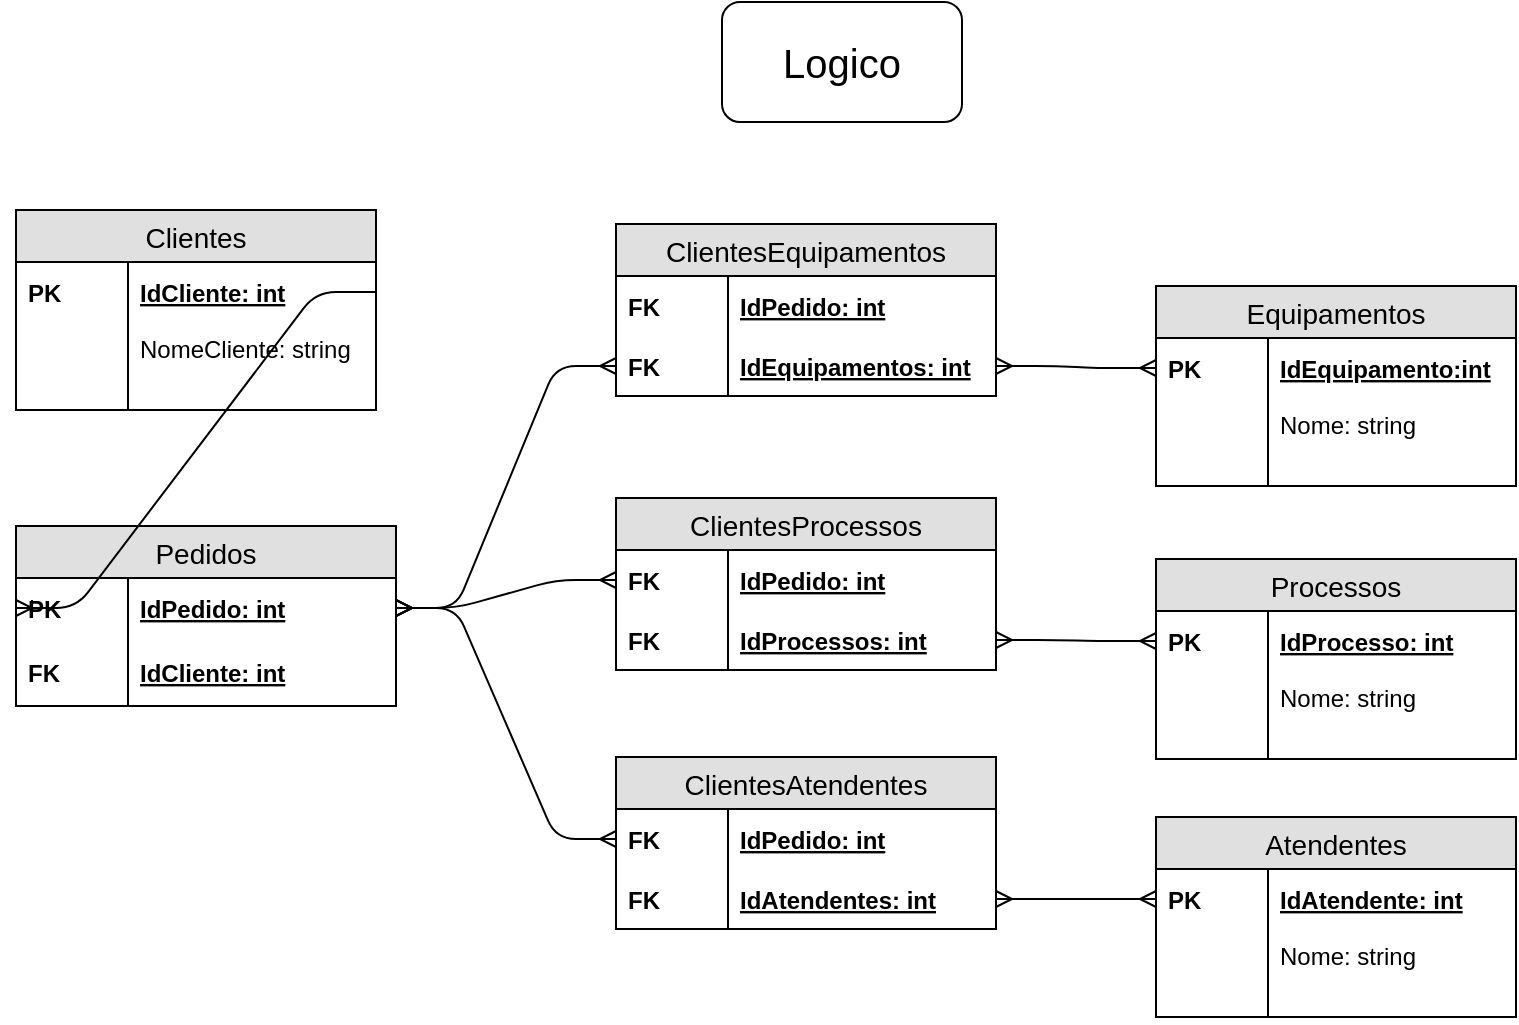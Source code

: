 <mxfile version="11.0.7" type="device"><diagram id="xLf8bdG5OnyXdSnXMoun" name="Logico"><mxGraphModel dx="1812" dy="498" grid="1" gridSize="10" guides="1" tooltips="1" connect="1" arrows="1" fold="1" page="1" pageScale="1" pageWidth="827" pageHeight="1169" math="0" shadow="0"><root><mxCell id="0"/><mxCell id="1" parent="0"/><mxCell id="NgsUrMknynzo6Scs4g7B-1" value="&lt;font style=&quot;font-size: 20px&quot;&gt;Logico&lt;/font&gt;" style="rounded=1;whiteSpace=wrap;html=1;" vertex="1" parent="1"><mxGeometry x="353" width="120" height="60" as="geometry"/></mxCell><mxCell id="NgsUrMknynzo6Scs4g7B-3" value="Clientes" style="swimlane;fontStyle=0;childLayout=stackLayout;horizontal=1;startSize=26;fillColor=#e0e0e0;horizontalStack=0;resizeParent=1;resizeParentMax=0;resizeLast=0;collapsible=1;marginBottom=0;swimlaneFillColor=#ffffff;align=center;fontSize=14;" vertex="1" parent="1"><mxGeometry y="104" width="180" height="100" as="geometry"/></mxCell><mxCell id="NgsUrMknynzo6Scs4g7B-4" value="IdCliente: int" style="shape=partialRectangle;top=0;left=0;right=0;bottom=0;align=left;verticalAlign=middle;fillColor=none;spacingLeft=60;spacingRight=4;overflow=hidden;rotatable=0;points=[[0,0.5],[1,0.5]];portConstraint=eastwest;dropTarget=0;fontStyle=5;fontSize=12;" vertex="1" parent="NgsUrMknynzo6Scs4g7B-3"><mxGeometry y="26" width="180" height="30" as="geometry"/></mxCell><mxCell id="NgsUrMknynzo6Scs4g7B-5" value="PK" style="shape=partialRectangle;fontStyle=1;top=0;left=0;bottom=0;fillColor=none;align=left;verticalAlign=middle;spacingLeft=4;spacingRight=4;overflow=hidden;rotatable=0;points=[];portConstraint=eastwest;part=1;fontSize=12;" vertex="1" connectable="0" parent="NgsUrMknynzo6Scs4g7B-4"><mxGeometry width="56" height="30" as="geometry"/></mxCell><mxCell id="NgsUrMknynzo6Scs4g7B-8" value="NomeCliente: string" style="shape=partialRectangle;top=0;left=0;right=0;bottom=0;align=left;verticalAlign=top;fillColor=none;spacingLeft=60;spacingRight=4;overflow=hidden;rotatable=0;points=[[0,0.5],[1,0.5]];portConstraint=eastwest;dropTarget=0;fontSize=12;" vertex="1" parent="NgsUrMknynzo6Scs4g7B-3"><mxGeometry y="56" width="180" height="44" as="geometry"/></mxCell><mxCell id="NgsUrMknynzo6Scs4g7B-9" value="" style="shape=partialRectangle;top=0;left=0;bottom=0;fillColor=none;align=left;verticalAlign=top;spacingLeft=4;spacingRight=4;overflow=hidden;rotatable=0;points=[];portConstraint=eastwest;part=1;fontSize=12;" vertex="1" connectable="0" parent="NgsUrMknynzo6Scs4g7B-8"><mxGeometry width="56" height="44" as="geometry"/></mxCell><mxCell id="NgsUrMknynzo6Scs4g7B-54" value="Equipamentos" style="swimlane;fontStyle=0;childLayout=stackLayout;horizontal=1;startSize=26;fillColor=#e0e0e0;horizontalStack=0;resizeParent=1;resizeParentMax=0;resizeLast=0;collapsible=1;marginBottom=0;swimlaneFillColor=#ffffff;align=center;fontSize=14;" vertex="1" parent="1"><mxGeometry x="570" y="142" width="180" height="100" as="geometry"><mxRectangle x="250" y="120" width="80" height="26" as="alternateBounds"/></mxGeometry></mxCell><mxCell id="NgsUrMknynzo6Scs4g7B-55" value="IdEquipamento:int" style="shape=partialRectangle;top=0;left=0;right=0;bottom=0;align=left;verticalAlign=middle;fillColor=none;spacingLeft=60;spacingRight=4;overflow=hidden;rotatable=0;points=[[0,0.5],[1,0.5]];portConstraint=eastwest;dropTarget=0;fontStyle=5;fontSize=12;" vertex="1" parent="NgsUrMknynzo6Scs4g7B-54"><mxGeometry y="26" width="180" height="30" as="geometry"/></mxCell><mxCell id="NgsUrMknynzo6Scs4g7B-56" value="PK" style="shape=partialRectangle;fontStyle=1;top=0;left=0;bottom=0;fillColor=none;align=left;verticalAlign=middle;spacingLeft=4;spacingRight=4;overflow=hidden;rotatable=0;points=[];portConstraint=eastwest;part=1;fontSize=12;" vertex="1" connectable="0" parent="NgsUrMknynzo6Scs4g7B-55"><mxGeometry width="56" height="30" as="geometry"/></mxCell><mxCell id="NgsUrMknynzo6Scs4g7B-57" value="Nome: string" style="shape=partialRectangle;top=0;left=0;right=0;bottom=0;align=left;verticalAlign=top;fillColor=none;spacingLeft=60;spacingRight=4;overflow=hidden;rotatable=0;points=[[0,0.5],[1,0.5]];portConstraint=eastwest;dropTarget=0;fontSize=12;" vertex="1" parent="NgsUrMknynzo6Scs4g7B-54"><mxGeometry y="56" width="180" height="44" as="geometry"/></mxCell><mxCell id="NgsUrMknynzo6Scs4g7B-58" value="" style="shape=partialRectangle;top=0;left=0;bottom=0;fillColor=none;align=left;verticalAlign=top;spacingLeft=4;spacingRight=4;overflow=hidden;rotatable=0;points=[];portConstraint=eastwest;part=1;fontSize=12;" vertex="1" connectable="0" parent="NgsUrMknynzo6Scs4g7B-57"><mxGeometry width="56" height="44" as="geometry"/></mxCell><mxCell id="NgsUrMknynzo6Scs4g7B-61" value="Atendentes" style="swimlane;fontStyle=0;childLayout=stackLayout;horizontal=1;startSize=26;fillColor=#e0e0e0;horizontalStack=0;resizeParent=1;resizeParentMax=0;resizeLast=0;collapsible=1;marginBottom=0;swimlaneFillColor=#ffffff;align=center;fontSize=14;" vertex="1" parent="1"><mxGeometry x="570" y="407.5" width="180" height="100" as="geometry"><mxRectangle x="250" y="120" width="80" height="26" as="alternateBounds"/></mxGeometry></mxCell><mxCell id="NgsUrMknynzo6Scs4g7B-62" value="IdAtendente: int" style="shape=partialRectangle;top=0;left=0;right=0;bottom=0;align=left;verticalAlign=middle;fillColor=none;spacingLeft=60;spacingRight=4;overflow=hidden;rotatable=0;points=[[0,0.5],[1,0.5]];portConstraint=eastwest;dropTarget=0;fontStyle=5;fontSize=12;" vertex="1" parent="NgsUrMknynzo6Scs4g7B-61"><mxGeometry y="26" width="180" height="30" as="geometry"/></mxCell><mxCell id="NgsUrMknynzo6Scs4g7B-63" value="PK" style="shape=partialRectangle;fontStyle=1;top=0;left=0;bottom=0;fillColor=none;align=left;verticalAlign=middle;spacingLeft=4;spacingRight=4;overflow=hidden;rotatable=0;points=[];portConstraint=eastwest;part=1;fontSize=12;" vertex="1" connectable="0" parent="NgsUrMknynzo6Scs4g7B-62"><mxGeometry width="56" height="30" as="geometry"/></mxCell><mxCell id="NgsUrMknynzo6Scs4g7B-64" value="Nome: string" style="shape=partialRectangle;top=0;left=0;right=0;bottom=0;align=left;verticalAlign=top;fillColor=none;spacingLeft=60;spacingRight=4;overflow=hidden;rotatable=0;points=[[0,0.5],[1,0.5]];portConstraint=eastwest;dropTarget=0;fontSize=12;" vertex="1" parent="NgsUrMknynzo6Scs4g7B-61"><mxGeometry y="56" width="180" height="44" as="geometry"/></mxCell><mxCell id="NgsUrMknynzo6Scs4g7B-65" value="" style="shape=partialRectangle;top=0;left=0;bottom=0;fillColor=none;align=left;verticalAlign=top;spacingLeft=4;spacingRight=4;overflow=hidden;rotatable=0;points=[];portConstraint=eastwest;part=1;fontSize=12;" vertex="1" connectable="0" parent="NgsUrMknynzo6Scs4g7B-64"><mxGeometry width="56" height="44" as="geometry"/></mxCell><mxCell id="NgsUrMknynzo6Scs4g7B-66" value="Processos" style="swimlane;fontStyle=0;childLayout=stackLayout;horizontal=1;startSize=26;fillColor=#e0e0e0;horizontalStack=0;resizeParent=1;resizeParentMax=0;resizeLast=0;collapsible=1;marginBottom=0;swimlaneFillColor=#ffffff;align=center;fontSize=14;" vertex="1" parent="1"><mxGeometry x="570" y="278.5" width="180" height="100" as="geometry"><mxRectangle x="250" y="120" width="80" height="26" as="alternateBounds"/></mxGeometry></mxCell><mxCell id="NgsUrMknynzo6Scs4g7B-67" value="IdProcesso: int" style="shape=partialRectangle;top=0;left=0;right=0;bottom=0;align=left;verticalAlign=middle;fillColor=none;spacingLeft=60;spacingRight=4;overflow=hidden;rotatable=0;points=[[0,0.5],[1,0.5]];portConstraint=eastwest;dropTarget=0;fontStyle=5;fontSize=12;" vertex="1" parent="NgsUrMknynzo6Scs4g7B-66"><mxGeometry y="26" width="180" height="30" as="geometry"/></mxCell><mxCell id="NgsUrMknynzo6Scs4g7B-68" value="PK" style="shape=partialRectangle;fontStyle=1;top=0;left=0;bottom=0;fillColor=none;align=left;verticalAlign=middle;spacingLeft=4;spacingRight=4;overflow=hidden;rotatable=0;points=[];portConstraint=eastwest;part=1;fontSize=12;" vertex="1" connectable="0" parent="NgsUrMknynzo6Scs4g7B-67"><mxGeometry width="56" height="30" as="geometry"/></mxCell><mxCell id="NgsUrMknynzo6Scs4g7B-69" value="Nome: string" style="shape=partialRectangle;top=0;left=0;right=0;bottom=0;align=left;verticalAlign=top;fillColor=none;spacingLeft=60;spacingRight=4;overflow=hidden;rotatable=0;points=[[0,0.5],[1,0.5]];portConstraint=eastwest;dropTarget=0;fontSize=12;" vertex="1" parent="NgsUrMknynzo6Scs4g7B-66"><mxGeometry y="56" width="180" height="44" as="geometry"/></mxCell><mxCell id="NgsUrMknynzo6Scs4g7B-70" value="" style="shape=partialRectangle;top=0;left=0;bottom=0;fillColor=none;align=left;verticalAlign=top;spacingLeft=4;spacingRight=4;overflow=hidden;rotatable=0;points=[];portConstraint=eastwest;part=1;fontSize=12;" vertex="1" connectable="0" parent="NgsUrMknynzo6Scs4g7B-69"><mxGeometry width="56" height="44" as="geometry"/></mxCell><mxCell id="NgsUrMknynzo6Scs4g7B-76" value="ClientesEquipamentos" style="swimlane;fontStyle=0;childLayout=stackLayout;horizontal=1;startSize=26;fillColor=#e0e0e0;horizontalStack=0;resizeParent=1;resizeParentMax=0;resizeLast=0;collapsible=1;marginBottom=0;swimlaneFillColor=#ffffff;align=center;fontSize=14;" vertex="1" parent="1"><mxGeometry x="300" y="111" width="190" height="86" as="geometry"/></mxCell><mxCell id="NgsUrMknynzo6Scs4g7B-77" value="IdPedido: int" style="shape=partialRectangle;top=0;left=0;right=0;bottom=0;align=left;verticalAlign=middle;fillColor=none;spacingLeft=60;spacingRight=4;overflow=hidden;rotatable=0;points=[[0,0.5],[1,0.5]];portConstraint=eastwest;dropTarget=0;fontStyle=5;fontSize=12;" vertex="1" parent="NgsUrMknynzo6Scs4g7B-76"><mxGeometry y="26" width="190" height="30" as="geometry"/></mxCell><mxCell id="NgsUrMknynzo6Scs4g7B-78" value="FK" style="shape=partialRectangle;fontStyle=1;top=0;left=0;bottom=0;fillColor=none;align=left;verticalAlign=middle;spacingLeft=4;spacingRight=4;overflow=hidden;rotatable=0;points=[];portConstraint=eastwest;part=1;fontSize=12;" vertex="1" connectable="0" parent="NgsUrMknynzo6Scs4g7B-77"><mxGeometry width="56" height="30" as="geometry"/></mxCell><mxCell id="NgsUrMknynzo6Scs4g7B-79" value="IdEquipamentos: int" style="shape=partialRectangle;top=0;left=0;right=0;bottom=1;align=left;verticalAlign=middle;fillColor=none;spacingLeft=60;spacingRight=4;overflow=hidden;rotatable=0;points=[[0,0.5],[1,0.5]];portConstraint=eastwest;dropTarget=0;fontStyle=5;fontSize=12;" vertex="1" parent="NgsUrMknynzo6Scs4g7B-76"><mxGeometry y="56" width="190" height="30" as="geometry"/></mxCell><mxCell id="NgsUrMknynzo6Scs4g7B-80" value="FK" style="shape=partialRectangle;fontStyle=1;top=0;left=0;bottom=0;fillColor=none;align=left;verticalAlign=middle;spacingLeft=4;spacingRight=4;overflow=hidden;rotatable=0;points=[];portConstraint=eastwest;part=1;fontSize=12;" vertex="1" connectable="0" parent="NgsUrMknynzo6Scs4g7B-79"><mxGeometry width="56" height="30" as="geometry"/></mxCell><mxCell id="NgsUrMknynzo6Scs4g7B-83" value="ClientesAtendentes" style="swimlane;fontStyle=0;childLayout=stackLayout;horizontal=1;startSize=26;fillColor=#e0e0e0;horizontalStack=0;resizeParent=1;resizeParentMax=0;resizeLast=0;collapsible=1;marginBottom=0;swimlaneFillColor=#ffffff;align=center;fontSize=14;" vertex="1" parent="1"><mxGeometry x="300" y="377.5" width="190" height="86" as="geometry"/></mxCell><mxCell id="NgsUrMknynzo6Scs4g7B-84" value="IdPedido: int" style="shape=partialRectangle;top=0;left=0;right=0;bottom=0;align=left;verticalAlign=middle;fillColor=none;spacingLeft=60;spacingRight=4;overflow=hidden;rotatable=0;points=[[0,0.5],[1,0.5]];portConstraint=eastwest;dropTarget=0;fontStyle=5;fontSize=12;" vertex="1" parent="NgsUrMknynzo6Scs4g7B-83"><mxGeometry y="26" width="190" height="30" as="geometry"/></mxCell><mxCell id="NgsUrMknynzo6Scs4g7B-85" value="FK" style="shape=partialRectangle;fontStyle=1;top=0;left=0;bottom=0;fillColor=none;align=left;verticalAlign=middle;spacingLeft=4;spacingRight=4;overflow=hidden;rotatable=0;points=[];portConstraint=eastwest;part=1;fontSize=12;" vertex="1" connectable="0" parent="NgsUrMknynzo6Scs4g7B-84"><mxGeometry width="56" height="30" as="geometry"/></mxCell><mxCell id="NgsUrMknynzo6Scs4g7B-86" value="IdAtendentes: int" style="shape=partialRectangle;top=0;left=0;right=0;bottom=1;align=left;verticalAlign=middle;fillColor=none;spacingLeft=60;spacingRight=4;overflow=hidden;rotatable=0;points=[[0,0.5],[1,0.5]];portConstraint=eastwest;dropTarget=0;fontStyle=5;fontSize=12;" vertex="1" parent="NgsUrMknynzo6Scs4g7B-83"><mxGeometry y="56" width="190" height="30" as="geometry"/></mxCell><mxCell id="NgsUrMknynzo6Scs4g7B-87" value="FK" style="shape=partialRectangle;fontStyle=1;top=0;left=0;bottom=0;fillColor=none;align=left;verticalAlign=middle;spacingLeft=4;spacingRight=4;overflow=hidden;rotatable=0;points=[];portConstraint=eastwest;part=1;fontSize=12;" vertex="1" connectable="0" parent="NgsUrMknynzo6Scs4g7B-86"><mxGeometry width="56" height="30" as="geometry"/></mxCell><mxCell id="NgsUrMknynzo6Scs4g7B-90" value="ClientesProcessos" style="swimlane;fontStyle=0;childLayout=stackLayout;horizontal=1;startSize=26;fillColor=#e0e0e0;horizontalStack=0;resizeParent=1;resizeParentMax=0;resizeLast=0;collapsible=1;marginBottom=0;swimlaneFillColor=#ffffff;align=center;fontSize=14;" vertex="1" parent="1"><mxGeometry x="300" y="248" width="190" height="86" as="geometry"/></mxCell><mxCell id="NgsUrMknynzo6Scs4g7B-91" value="IdPedido: int" style="shape=partialRectangle;top=0;left=0;right=0;bottom=0;align=left;verticalAlign=middle;fillColor=none;spacingLeft=60;spacingRight=4;overflow=hidden;rotatable=0;points=[[0,0.5],[1,0.5]];portConstraint=eastwest;dropTarget=0;fontStyle=5;fontSize=12;" vertex="1" parent="NgsUrMknynzo6Scs4g7B-90"><mxGeometry y="26" width="190" height="30" as="geometry"/></mxCell><mxCell id="NgsUrMknynzo6Scs4g7B-92" value="FK" style="shape=partialRectangle;fontStyle=1;top=0;left=0;bottom=0;fillColor=none;align=left;verticalAlign=middle;spacingLeft=4;spacingRight=4;overflow=hidden;rotatable=0;points=[];portConstraint=eastwest;part=1;fontSize=12;" vertex="1" connectable="0" parent="NgsUrMknynzo6Scs4g7B-91"><mxGeometry width="56" height="30" as="geometry"/></mxCell><mxCell id="NgsUrMknynzo6Scs4g7B-93" value="IdProcessos: int" style="shape=partialRectangle;top=0;left=0;right=0;bottom=1;align=left;verticalAlign=middle;fillColor=none;spacingLeft=60;spacingRight=4;overflow=hidden;rotatable=0;points=[[0,0.5],[1,0.5]];portConstraint=eastwest;dropTarget=0;fontStyle=5;fontSize=12;" vertex="1" parent="NgsUrMknynzo6Scs4g7B-90"><mxGeometry y="56" width="190" height="30" as="geometry"/></mxCell><mxCell id="NgsUrMknynzo6Scs4g7B-94" value="FK" style="shape=partialRectangle;fontStyle=1;top=0;left=0;bottom=0;fillColor=none;align=left;verticalAlign=middle;spacingLeft=4;spacingRight=4;overflow=hidden;rotatable=0;points=[];portConstraint=eastwest;part=1;fontSize=12;" vertex="1" connectable="0" parent="NgsUrMknynzo6Scs4g7B-93"><mxGeometry width="56" height="30" as="geometry"/></mxCell><mxCell id="NgsUrMknynzo6Scs4g7B-105" value="" style="edgeStyle=entityRelationEdgeStyle;fontSize=12;html=1;endArrow=ERmany;startArrow=ERmany;entryX=0;entryY=0.5;entryDx=0;entryDy=0;exitX=1;exitY=0.5;exitDx=0;exitDy=0;" edge="1" parent="1" source="NgsUrMknynzo6Scs4g7B-93" target="NgsUrMknynzo6Scs4g7B-67"><mxGeometry width="100" height="100" relative="1" as="geometry"><mxPoint x="490" y="210" as="sourcePoint"/><mxPoint x="590" y="110" as="targetPoint"/></mxGeometry></mxCell><mxCell id="NgsUrMknynzo6Scs4g7B-106" value="" style="edgeStyle=entityRelationEdgeStyle;fontSize=12;html=1;endArrow=ERmany;startArrow=ERmany;exitX=1;exitY=0.5;exitDx=0;exitDy=0;entryX=0;entryY=0.5;entryDx=0;entryDy=0;" edge="1" parent="1" source="NgsUrMknynzo6Scs4g7B-79" target="NgsUrMknynzo6Scs4g7B-55"><mxGeometry width="100" height="100" relative="1" as="geometry"><mxPoint x="120" y="170" as="sourcePoint"/><mxPoint x="380" y="210" as="targetPoint"/></mxGeometry></mxCell><mxCell id="NgsUrMknynzo6Scs4g7B-107" value="" style="edgeStyle=entityRelationEdgeStyle;fontSize=12;html=1;endArrow=ERmany;startArrow=ERmany;entryX=0;entryY=0.5;entryDx=0;entryDy=0;" edge="1" parent="1" source="NgsUrMknynzo6Scs4g7B-86" target="NgsUrMknynzo6Scs4g7B-62"><mxGeometry width="100" height="100" relative="1" as="geometry"><mxPoint x="425" y="550" as="sourcePoint"/><mxPoint x="240" y="682" as="targetPoint"/></mxGeometry></mxCell><mxCell id="TO3Y5E_Zd1A5xWMdIP6--4" value="" style="edgeStyle=entityRelationEdgeStyle;fontSize=12;html=1;endArrow=ERmany;startArrow=ERmany;exitX=1;exitY=0.5;exitDx=0;exitDy=0;entryX=0;entryY=0.5;entryDx=0;entryDy=0;" edge="1" parent="1" source="nO0wMap1D8G6sFOm9wS3-2" target="NgsUrMknynzo6Scs4g7B-84"><mxGeometry width="100" height="100" relative="1" as="geometry"><mxPoint x="590" y="324" as="sourcePoint"/><mxPoint x="520" y="220" as="targetPoint"/></mxGeometry></mxCell><mxCell id="TO3Y5E_Zd1A5xWMdIP6--5" value="" style="edgeStyle=entityRelationEdgeStyle;fontSize=12;html=1;endArrow=ERmany;startArrow=ERmany;exitX=1;exitY=0.5;exitDx=0;exitDy=0;entryX=0;entryY=0.5;entryDx=0;entryDy=0;" edge="1" parent="1" source="nO0wMap1D8G6sFOm9wS3-2" target="NgsUrMknynzo6Scs4g7B-79"><mxGeometry width="100" height="100" relative="1" as="geometry"><mxPoint x="460" y="167.5" as="sourcePoint"/><mxPoint x="190" y="240" as="targetPoint"/></mxGeometry></mxCell><mxCell id="TO3Y5E_Zd1A5xWMdIP6--7" value="" style="edgeStyle=entityRelationEdgeStyle;fontSize=12;html=1;endArrow=ERmany;startArrow=ERmany;exitX=1;exitY=0.5;exitDx=0;exitDy=0;entryX=0;entryY=0.5;entryDx=0;entryDy=0;" edge="1" parent="1" source="nO0wMap1D8G6sFOm9wS3-2" target="NgsUrMknynzo6Scs4g7B-91"><mxGeometry width="100" height="100" relative="1" as="geometry"><mxPoint x="210" y="386.5" as="sourcePoint"/><mxPoint x="10" y="261.5" as="targetPoint"/></mxGeometry></mxCell><mxCell id="nO0wMap1D8G6sFOm9wS3-1" value="Pedidos" style="swimlane;fontStyle=0;childLayout=stackLayout;horizontal=1;startSize=26;fillColor=#e0e0e0;horizontalStack=0;resizeParent=1;resizeParentMax=0;resizeLast=0;collapsible=1;marginBottom=0;swimlaneFillColor=#ffffff;align=center;fontSize=14;" vertex="1" parent="1"><mxGeometry y="262" width="190" height="90" as="geometry"/></mxCell><mxCell id="nO0wMap1D8G6sFOm9wS3-2" value="IdPedido: int" style="shape=partialRectangle;top=0;left=0;right=0;bottom=0;align=left;verticalAlign=middle;fillColor=none;spacingLeft=60;spacingRight=4;overflow=hidden;rotatable=0;points=[[0,0.5],[1,0.5]];portConstraint=eastwest;dropTarget=0;fontStyle=5;fontSize=12;" vertex="1" parent="nO0wMap1D8G6sFOm9wS3-1"><mxGeometry y="26" width="190" height="30" as="geometry"/></mxCell><mxCell id="nO0wMap1D8G6sFOm9wS3-3" value="PK" style="shape=partialRectangle;fontStyle=1;top=0;left=0;bottom=0;fillColor=none;align=left;verticalAlign=middle;spacingLeft=4;spacingRight=4;overflow=hidden;rotatable=0;points=[];portConstraint=eastwest;part=1;fontSize=12;" vertex="1" connectable="0" parent="nO0wMap1D8G6sFOm9wS3-2"><mxGeometry width="56" height="30" as="geometry"/></mxCell><mxCell id="nO0wMap1D8G6sFOm9wS3-4" value="IdCliente: int" style="shape=partialRectangle;top=0;left=0;right=0;bottom=1;align=left;verticalAlign=middle;fillColor=none;spacingLeft=60;spacingRight=4;overflow=hidden;rotatable=0;points=[[0,0.5],[1,0.5]];portConstraint=eastwest;dropTarget=0;fontStyle=5;fontSize=12;" vertex="1" parent="nO0wMap1D8G6sFOm9wS3-1"><mxGeometry y="56" width="190" height="34" as="geometry"/></mxCell><mxCell id="nO0wMap1D8G6sFOm9wS3-5" value="FK" style="shape=partialRectangle;fontStyle=1;top=0;left=0;bottom=0;fillColor=none;align=left;verticalAlign=middle;spacingLeft=4;spacingRight=4;overflow=hidden;rotatable=0;points=[];portConstraint=eastwest;part=1;fontSize=12;" vertex="1" connectable="0" parent="nO0wMap1D8G6sFOm9wS3-4"><mxGeometry width="56" height="34" as="geometry"/></mxCell><mxCell id="nO0wMap1D8G6sFOm9wS3-8" value="" style="edgeStyle=entityRelationEdgeStyle;fontSize=12;html=1;endArrow=ERoneToMany;exitX=1;exitY=0.5;exitDx=0;exitDy=0;entryX=0;entryY=0.5;entryDx=0;entryDy=0;" edge="1" parent="1" source="NgsUrMknynzo6Scs4g7B-4" target="nO0wMap1D8G6sFOm9wS3-2"><mxGeometry width="100" height="100" relative="1" as="geometry"><mxPoint x="190" y="170" as="sourcePoint"/><mxPoint x="290" y="70" as="targetPoint"/></mxGeometry></mxCell></root></mxGraphModel></diagram><diagram id="X9Za1tuwY0C0oW42zJLb" name="Conceitual"><mxGraphModel dx="2009" dy="597" grid="1" gridSize="10" guides="1" tooltips="1" connect="1" arrows="1" fold="1" page="1" pageScale="1" pageWidth="827" pageHeight="1169" math="0" shadow="0"><root><mxCell id="b_uXgTpfBFPxvkw6Qc76-0"/><mxCell id="b_uXgTpfBFPxvkw6Qc76-1" parent="b_uXgTpfBFPxvkw6Qc76-0"/><mxCell id="b_uXgTpfBFPxvkw6Qc76-2" value="CONCEITUAL&lt;br style=&quot;font-size: 18px;&quot;&gt;" style="rounded=1;whiteSpace=wrap;html=1;fontSize=18;" vertex="1" parent="b_uXgTpfBFPxvkw6Qc76-1"><mxGeometry x="353" width="120" height="60" as="geometry"/></mxCell><mxCell id="b_uXgTpfBFPxvkw6Qc76-4" value="Clientes" style="rounded=0;whiteSpace=wrap;html=1;fontSize=20;" vertex="1" parent="b_uXgTpfBFPxvkw6Qc76-1"><mxGeometry x="352.5" y="140" width="120" height="60" as="geometry"/></mxCell><mxCell id="b_uXgTpfBFPxvkw6Qc76-5" value="Equipamentos" style="rounded=0;whiteSpace=wrap;html=1;fontSize=20;" vertex="1" parent="b_uXgTpfBFPxvkw6Qc76-1"><mxGeometry x="-0.5" y="325" width="140" height="60" as="geometry"/></mxCell><mxCell id="b_uXgTpfBFPxvkw6Qc76-6" value="Processos" style="rounded=0;whiteSpace=wrap;html=1;fontSize=20;" vertex="1" parent="b_uXgTpfBFPxvkw6Qc76-1"><mxGeometry x="706.5" y="320" width="120" height="60" as="geometry"/></mxCell><mxCell id="b_uXgTpfBFPxvkw6Qc76-7" value="Atendentes" style="rounded=0;whiteSpace=wrap;html=1;fontSize=20;" vertex="1" parent="b_uXgTpfBFPxvkw6Qc76-1"><mxGeometry x="352.5" y="550" width="120" height="60" as="geometry"/></mxCell><mxCell id="b_uXgTpfBFPxvkw6Qc76-9" value="ct" style="rhombus;whiteSpace=wrap;html=1;fontSize=20;" vertex="1" parent="b_uXgTpfBFPxvkw6Qc76-1"><mxGeometry x="387.5" y="430" width="50" height="50" as="geometry"/></mxCell><mxCell id="b_uXgTpfBFPxvkw6Qc76-13" value="ct" style="rhombus;whiteSpace=wrap;html=1;fontSize=20;" vertex="1" parent="b_uXgTpfBFPxvkw6Qc76-1"><mxGeometry x="221" y="325" width="50" height="50" as="geometry"/></mxCell><mxCell id="b_uXgTpfBFPxvkw6Qc76-14" value="" style="endArrow=none;html=1;fontSize=20;exitX=1;exitY=0.5;exitDx=0;exitDy=0;" edge="1" parent="b_uXgTpfBFPxvkw6Qc76-1"><mxGeometry width="50" height="50" relative="1" as="geometry"><mxPoint x="139.5" y="350" as="sourcePoint"/><mxPoint x="219.5" y="350" as="targetPoint"/></mxGeometry></mxCell><mxCell id="b_uXgTpfBFPxvkw6Qc76-15" value="" style="endArrow=none;html=1;fontSize=20;exitX=1;exitY=0.5;exitDx=0;exitDy=0;" edge="1" parent="b_uXgTpfBFPxvkw6Qc76-1"><mxGeometry width="50" height="50" relative="1" as="geometry"><mxPoint x="271" y="350" as="sourcePoint"/><mxPoint x="351" y="350" as="targetPoint"/></mxGeometry></mxCell><mxCell id="b_uXgTpfBFPxvkw6Qc76-17" value="" style="endArrow=none;html=1;fontSize=20;exitX=1;exitY=0.5;exitDx=0;exitDy=0;entryX=0;entryY=0.5;entryDx=0;entryDy=0;" edge="1" parent="b_uXgTpfBFPxvkw6Qc76-1"><mxGeometry width="50" height="50" relative="1" as="geometry"><mxPoint x="472.5" y="350" as="sourcePoint"/><mxPoint x="564.5" y="350" as="targetPoint"/></mxGeometry></mxCell><mxCell id="b_uXgTpfBFPxvkw6Qc76-18" value="" style="endArrow=none;html=1;fontSize=20;exitX=1;exitY=0.5;exitDx=0;exitDy=0;entryX=0;entryY=0.5;entryDx=0;entryDy=0;" edge="1" parent="b_uXgTpfBFPxvkw6Qc76-1"><mxGeometry width="50" height="50" relative="1" as="geometry"><mxPoint x="614.5" y="349" as="sourcePoint"/><mxPoint x="706.5" y="349" as="targetPoint"/></mxGeometry></mxCell><mxCell id="b_uXgTpfBFPxvkw6Qc76-20" value="" style="endArrow=none;html=1;fontSize=20;exitX=0.5;exitY=0;exitDx=0;exitDy=0;entryX=-0.033;entryY=0.3;entryDx=0;entryDy=0;entryPerimeter=0;" edge="1" parent="b_uXgTpfBFPxvkw6Qc76-1" source="b_uXgTpfBFPxvkw6Qc76-9" target="b_uXgTpfBFPxvkw6Qc76-24"><mxGeometry width="50" height="50" relative="1" as="geometry"><mxPoint x="449.5" y="454.5" as="sourcePoint"/><mxPoint x="541.5" y="454.5" as="targetPoint"/></mxGeometry></mxCell><mxCell id="b_uXgTpfBFPxvkw6Qc76-22" value="" style="endArrow=none;html=1;fontSize=20;exitX=0.5;exitY=1;exitDx=0;exitDy=0;entryX=0.5;entryY=0;entryDx=0;entryDy=0;" edge="1" parent="b_uXgTpfBFPxvkw6Qc76-1" source="b_uXgTpfBFPxvkw6Qc76-9" target="b_uXgTpfBFPxvkw6Qc76-7"><mxGeometry width="50" height="50" relative="1" as="geometry"><mxPoint x="482.5" y="360" as="sourcePoint"/><mxPoint x="574.5" y="360" as="targetPoint"/></mxGeometry></mxCell><mxCell id="b_uXgTpfBFPxvkw6Qc76-23" value="N&lt;br&gt;" style="text;html=1;resizable=0;points=[];autosize=1;align=left;verticalAlign=top;spacingTop=-4;fontSize=20;" vertex="1" parent="b_uXgTpfBFPxvkw6Qc76-1"><mxGeometry x="412.5" y="520" width="30" height="30" as="geometry"/></mxCell><mxCell id="b_uXgTpfBFPxvkw6Qc76-24" value="N&lt;br&gt;" style="text;html=1;resizable=0;points=[];autosize=1;align=left;verticalAlign=top;spacingTop=-4;fontSize=20;" vertex="1" parent="b_uXgTpfBFPxvkw6Qc76-1"><mxGeometry x="412.5" y="380" width="30" height="30" as="geometry"/></mxCell><mxCell id="b_uXgTpfBFPxvkw6Qc76-25" value="N&lt;br&gt;" style="text;html=1;resizable=0;points=[];autosize=1;align=left;verticalAlign=top;spacingTop=-4;fontSize=20;" vertex="1" parent="b_uXgTpfBFPxvkw6Qc76-1"><mxGeometry x="472.5" y="320" width="30" height="30" as="geometry"/></mxCell><mxCell id="b_uXgTpfBFPxvkw6Qc76-26" value="N&lt;br&gt;" style="text;html=1;resizable=0;points=[];autosize=1;align=left;verticalAlign=top;spacingTop=-4;fontSize=20;" vertex="1" parent="b_uXgTpfBFPxvkw6Qc76-1"><mxGeometry x="676.5" y="320" width="30" height="30" as="geometry"/></mxCell><mxCell id="b_uXgTpfBFPxvkw6Qc76-27" value="N&lt;br&gt;" style="text;html=1;resizable=0;points=[];autosize=1;align=left;verticalAlign=top;spacingTop=-4;fontSize=20;" vertex="1" parent="b_uXgTpfBFPxvkw6Qc76-1"><mxGeometry x="139.5" y="320" width="30" height="30" as="geometry"/></mxCell><mxCell id="b_uXgTpfBFPxvkw6Qc76-28" value="N&lt;br&gt;" style="text;html=1;resizable=0;points=[];autosize=1;align=left;verticalAlign=top;spacingTop=-4;fontSize=20;" vertex="1" parent="b_uXgTpfBFPxvkw6Qc76-1"><mxGeometry x="322.5" y="320" width="30" height="30" as="geometry"/></mxCell><mxCell id="PFCXR6M8jmdFG4-5YBiV-0" value="Pedidos" style="rounded=0;whiteSpace=wrap;html=1;fontSize=20;" vertex="1" parent="b_uXgTpfBFPxvkw6Qc76-1"><mxGeometry x="352.5" y="325" width="120" height="60" as="geometry"/></mxCell><mxCell id="PFCXR6M8jmdFG4-5YBiV-1" value="" style="endArrow=none;html=1;fontSize=20;exitX=0.5;exitY=0;exitDx=0;exitDy=0;entryX=0.5;entryY=1;entryDx=0;entryDy=0;" edge="1" parent="b_uXgTpfBFPxvkw6Qc76-1" source="b_uXgTpfBFPxvkw6Qc76-10" target="b_uXgTpfBFPxvkw6Qc76-4"><mxGeometry width="50" height="50" relative="1" as="geometry"><mxPoint x="335.5" y="280" as="sourcePoint"/><mxPoint x="427.5" y="280" as="targetPoint"/></mxGeometry></mxCell><mxCell id="PFCXR6M8jmdFG4-5YBiV-2" value="1" style="text;html=1;resizable=0;points=[];autosize=1;align=left;verticalAlign=top;spacingTop=-4;fontSize=20;" vertex="1" parent="b_uXgTpfBFPxvkw6Qc76-1"><mxGeometry x="413" y="200" width="30" height="30" as="geometry"/></mxCell><mxCell id="PFCXR6M8jmdFG4-5YBiV-3" value="N&lt;br&gt;" style="text;html=1;resizable=0;points=[];autosize=1;align=left;verticalAlign=top;spacingTop=-4;fontSize=20;" vertex="1" parent="b_uXgTpfBFPxvkw6Qc76-1"><mxGeometry x="412.5" y="295" width="30" height="30" as="geometry"/></mxCell><mxCell id="b_uXgTpfBFPxvkw6Qc76-10" value="ct" style="rhombus;whiteSpace=wrap;html=1;fontSize=20;" vertex="1" parent="b_uXgTpfBFPxvkw6Qc76-1"><mxGeometry x="387.5" y="230" width="50" height="50" as="geometry"/></mxCell><mxCell id="5RhzpUBCdtedcLe_vbNW-1" value="" style="endArrow=none;html=1;fontSize=20;exitX=0.5;exitY=0;exitDx=0;exitDy=0;entryX=0.5;entryY=1;entryDx=0;entryDy=0;" edge="1" parent="b_uXgTpfBFPxvkw6Qc76-1" source="PFCXR6M8jmdFG4-5YBiV-0" target="b_uXgTpfBFPxvkw6Qc76-10"><mxGeometry width="50" height="50" relative="1" as="geometry"><mxPoint x="412.5" y="325" as="sourcePoint"/><mxPoint x="413.01" y="206.99" as="targetPoint"/></mxGeometry></mxCell><mxCell id="5RhzpUBCdtedcLe_vbNW-3" value="ct" style="rhombus;whiteSpace=wrap;html=1;fontSize=20;" vertex="1" parent="b_uXgTpfBFPxvkw6Qc76-1"><mxGeometry x="564.5" y="325" width="50" height="50" as="geometry"/></mxCell></root></mxGraphModel></diagram></mxfile>